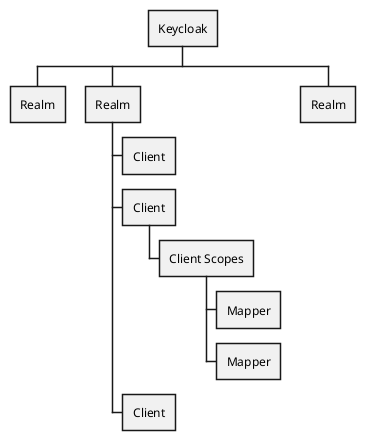 @startwbs KeycloakConcepts
* Keycloak
** Realm
** Realm
*** Client
*** Client
**** Client Scopes
***** Mapper
***** Mapper
*** Client
** Realm
@endwbs